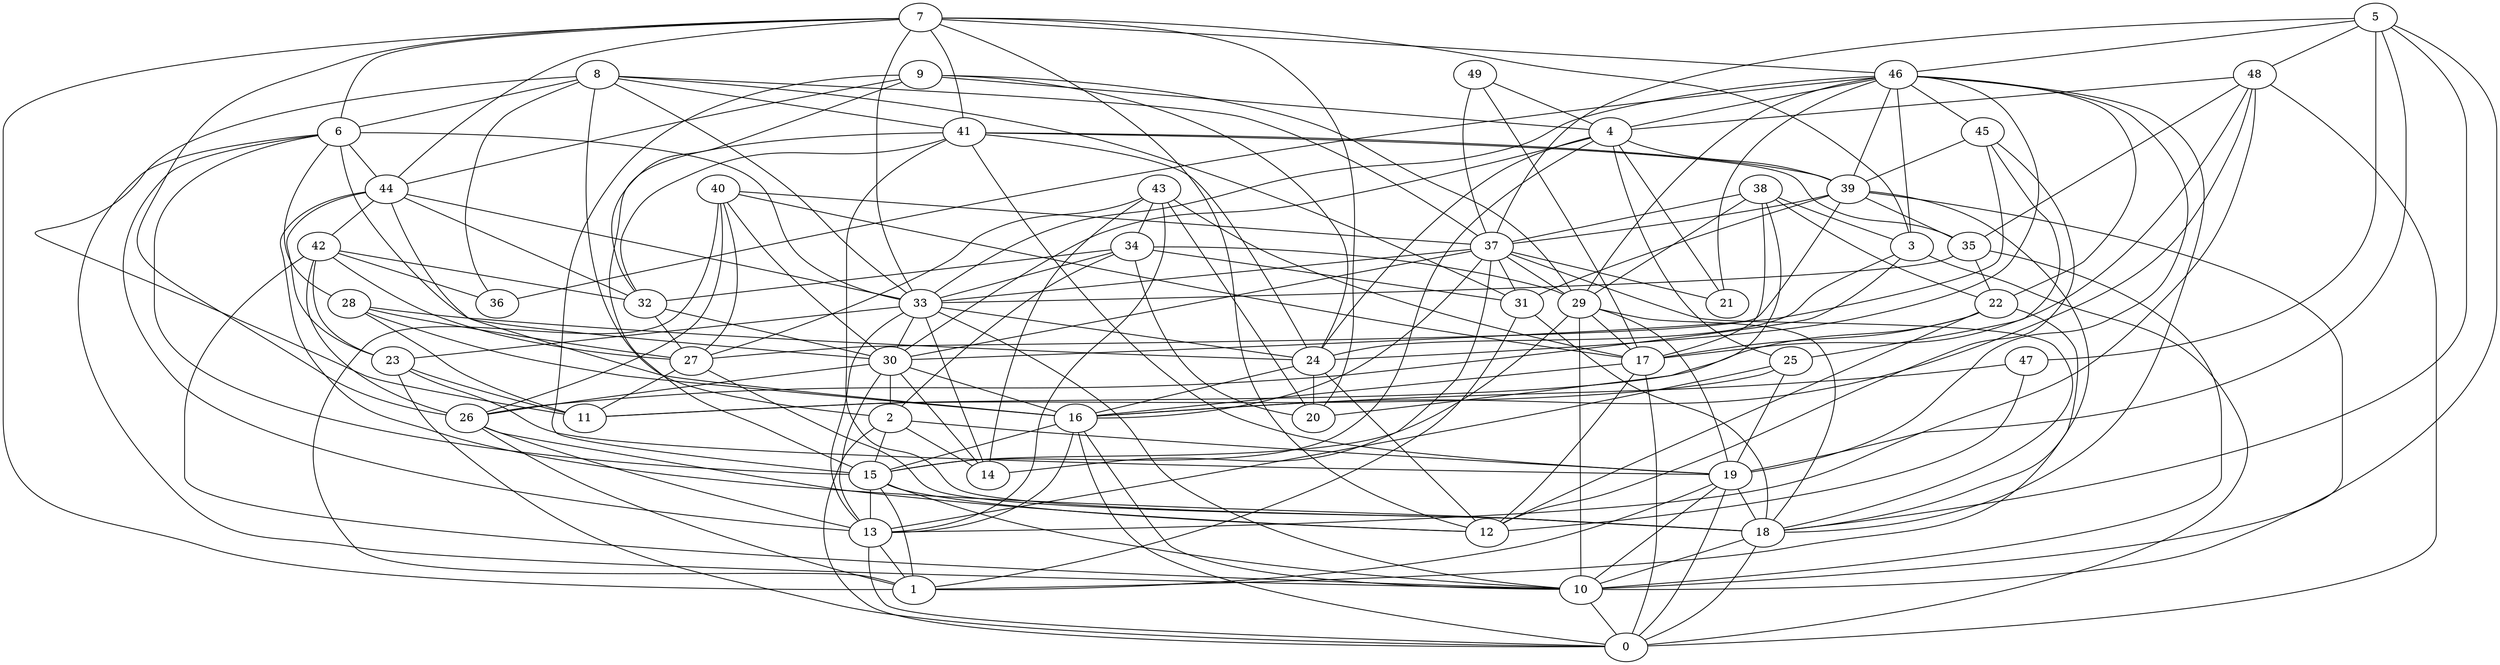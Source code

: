 digraph GG_graph {

subgraph G_graph {
edge [color = black]
"44" -> "18" [dir = none]
"22" -> "17" [dir = none]
"43" -> "14" [dir = none]
"38" -> "17" [dir = none]
"41" -> "32" [dir = none]
"5" -> "37" [dir = none]
"48" -> "35" [dir = none]
"48" -> "17" [dir = none]
"48" -> "13" [dir = none]
"18" -> "10" [dir = none]
"9" -> "4" [dir = none]
"4" -> "21" [dir = none]
"4" -> "39" [dir = none]
"39" -> "18" [dir = none]
"39" -> "37" [dir = none]
"40" -> "27" [dir = none]
"40" -> "37" [dir = none]
"15" -> "12" [dir = none]
"15" -> "1" [dir = none]
"29" -> "18" [dir = none]
"46" -> "19" [dir = none]
"46" -> "36" [dir = none]
"46" -> "33" [dir = none]
"47" -> "16" [dir = none]
"16" -> "0" [dir = none]
"33" -> "30" [dir = none]
"33" -> "13" [dir = none]
"8" -> "33" [dir = none]
"8" -> "37" [dir = none]
"37" -> "16" [dir = none]
"34" -> "31" [dir = none]
"34" -> "20" [dir = none]
"34" -> "2" [dir = none]
"32" -> "30" [dir = none]
"23" -> "0" [dir = none]
"27" -> "11" [dir = none]
"7" -> "12" [dir = none]
"3" -> "24" [dir = none]
"3" -> "0" [dir = none]
"30" -> "26" [dir = none]
"45" -> "30" [dir = none]
"6" -> "28" [dir = none]
"6" -> "15" [dir = none]
"6" -> "30" [dir = none]
"42" -> "26" [dir = none]
"49" -> "37" [dir = none]
"25" -> "11" [dir = none]
"2" -> "14" [dir = none]
"2" -> "0" [dir = none]
"13" -> "1" [dir = none]
"44" -> "16" [dir = none]
"29" -> "10" [dir = none]
"24" -> "16" [dir = none]
"45" -> "12" [dir = none]
"37" -> "33" [dir = none]
"5" -> "10" [dir = none]
"35" -> "22" [dir = none]
"39" -> "35" [dir = none]
"9" -> "29" [dir = none]
"18" -> "0" [dir = none]
"10" -> "0" [dir = none]
"17" -> "16" [dir = none]
"9" -> "24" [dir = none]
"32" -> "27" [dir = none]
"22" -> "1" [dir = none]
"37" -> "31" [dir = none]
"29" -> "17" [dir = none]
"26" -> "1" [dir = none]
"28" -> "24" [dir = none]
"43" -> "27" [dir = none]
"44" -> "32" [dir = none]
"3" -> "26" [dir = none]
"43" -> "17" [dir = none]
"39" -> "10" [dir = none]
"15" -> "13" [dir = none]
"26" -> "12" [dir = none]
"5" -> "46" [dir = none]
"7" -> "1" [dir = none]
"28" -> "16" [dir = none]
"42" -> "23" [dir = none]
"4" -> "25" [dir = none]
"15" -> "10" [dir = none]
"40" -> "30" [dir = none]
"30" -> "13" [dir = none]
"16" -> "13" [dir = none]
"34" -> "29" [dir = none]
"8" -> "41" [dir = none]
"46" -> "21" [dir = none]
"49" -> "17" [dir = none]
"25" -> "13" [dir = none]
"6" -> "10" [dir = none]
"44" -> "33" [dir = none]
"7" -> "33" [dir = none]
"7" -> "20" [dir = none]
"29" -> "15" [dir = none]
"7" -> "6" [dir = none]
"46" -> "39" [dir = none]
"45" -> "25" [dir = none]
"40" -> "17" [dir = none]
"7" -> "3" [dir = none]
"7" -> "41" [dir = none]
"38" -> "20" [dir = none]
"37" -> "21" [dir = none]
"2" -> "19" [dir = none]
"39" -> "27" [dir = none]
"17" -> "0" [dir = none]
"33" -> "23" [dir = none]
"42" -> "32" [dir = none]
"6" -> "44" [dir = none]
"45" -> "39" [dir = none]
"41" -> "39" [dir = none]
"46" -> "29" [dir = none]
"35" -> "33" [dir = none]
"44" -> "23" [dir = none]
"30" -> "16" [dir = none]
"47" -> "12" [dir = none]
"38" -> "3" [dir = none]
"6" -> "33" [dir = none]
"8" -> "6" [dir = none]
"25" -> "19" [dir = none]
"42" -> "10" [dir = none]
"39" -> "31" [dir = none]
"8" -> "11" [dir = none]
"23" -> "11" [dir = none]
"5" -> "47" [dir = none]
"19" -> "0" [dir = none]
"40" -> "1" [dir = none]
"37" -> "29" [dir = none]
"48" -> "16" [dir = none]
"2" -> "15" [dir = none]
"46" -> "3" [dir = none]
"34" -> "33" [dir = none]
"46" -> "18" [dir = none]
"9" -> "15" [dir = none]
"19" -> "18" [dir = none]
"28" -> "11" [dir = none]
"46" -> "45" [dir = none]
"33" -> "10" [dir = none]
"16" -> "10" [dir = none]
"49" -> "4" [dir = none]
"46" -> "4" [dir = none]
"13" -> "0" [dir = none]
"43" -> "20" [dir = none]
"29" -> "19" [dir = none]
"41" -> "15" [dir = none]
"8" -> "2" [dir = none]
"41" -> "19" [dir = none]
"31" -> "18" [dir = none]
"5" -> "48" [dir = none]
"43" -> "13" [dir = none]
"34" -> "32" [dir = none]
"23" -> "19" [dir = none]
"17" -> "12" [dir = none]
"5" -> "19" [dir = none]
"9" -> "44" [dir = none]
"5" -> "18" [dir = none]
"44" -> "42" [dir = none]
"40" -> "26" [dir = none]
"27" -> "18" [dir = none]
"6" -> "13" [dir = none]
"19" -> "10" [dir = none]
"33" -> "14" [dir = none]
"46" -> "24" [dir = none]
"38" -> "37" [dir = none]
"48" -> "4" [dir = none]
"22" -> "12" [dir = none]
"38" -> "29" [dir = none]
"26" -> "13" [dir = none]
"37" -> "18" [dir = none]
"37" -> "14" [dir = none]
"42" -> "36" [dir = none]
"24" -> "12" [dir = none]
"7" -> "26" [dir = none]
"4" -> "24" [dir = none]
"30" -> "2" [dir = none]
"7" -> "46" [dir = none]
"31" -> "1" [dir = none]
"33" -> "24" [dir = none]
"8" -> "31" [dir = none]
"9" -> "32" [dir = none]
"22" -> "11" [dir = none]
"16" -> "15" [dir = none]
"41" -> "18" [dir = none]
"24" -> "20" [dir = none]
"37" -> "30" [dir = none]
"41" -> "24" [dir = none]
"4" -> "15" [dir = none]
"43" -> "34" [dir = none]
"7" -> "44" [dir = none]
"30" -> "14" [dir = none]
"19" -> "1" [dir = none]
"4" -> "30" [dir = none]
"8" -> "36" [dir = none]
"46" -> "22" [dir = none]
"28" -> "27" [dir = none]
"41" -> "35" [dir = none]
"38" -> "22" [dir = none]
"42" -> "27" [dir = none]
"48" -> "0" [dir = none]
"35" -> "10" [dir = none]
}

}
